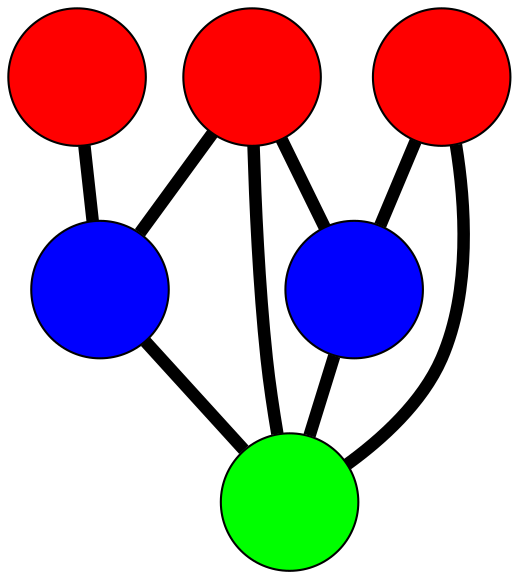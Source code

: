 graph G {
	graph [bb="-169.24,-179.48,186.49,151.8",
		overlap=false,
		sep=0.0,
		splines=true
	];
	node [color=black,
		fixedsize=true,
		fontname="Latin Modern Math",
		fontsize=42,
		height=.92,
		label="\N",
		penwidth=1,
		shape=circle,
		width=.92
	];
	edge [color=black,
		penwidth=6,
		style=bold
	];
	0	 [fillcolor=red,
		height=0.91667,
		label="",
		pos="-46.578,-34.518",
		style=filled,
		width=0.91667];
	3	 [fillcolor=blue,
		height=0.91667,
		label="",
		pos="-47.486,118.8",
		style=filled,
		width=0.91667];
	0 -- 3	 [pos="-46.775,-1.2493 -46.927,24.468 -47.137,59.899 -47.289,85.6"];
	4	 [fillcolor=blue,
		height=0.91667,
		label="",
		pos="68.304,-62.038",
		style=filled,
		width=0.91667];
	0 -- 4	 [pos="-14.271,-42.257 1.3912,-46.009 20.159,-50.504 35.842,-54.261"];
	5	 [fillcolor=green,
		height=0.91667,
		label="",
		pos="8.5122,44.796",
		style=filled,
		width=0.91667];
	0 -- 5	 [pos="-27.619,-7.2225 -22.079,0.75361 -16.024,9.471 -10.482,17.45"];
	1	 [fillcolor=red,
		height=0.91667,
		label="",
		pos="-136.24,79.441",
		style=filled,
		width=0.91667];
	1 -- 3	 [pos="-105.69,92.987 -96.669,96.99 -86.795,101.37 -77.785,105.37"];
	1 -- 5	 [pos="-104.11,71.752 -80.209,66.03 -47.715,58.253 -23.773,52.523"];
	2	 [fillcolor=red,
		height=0.91667,
		label="",
		pos="153.49,-146.48",
		style=filled,
		width=0.91667];
	2 -- 4	 [pos="129.76,-122.96 117.94,-111.25 103.7,-97.13 91.904,-85.434"];
	3 -- 5	 [pos="-27.269,92.085 -22.131,85.294 -16.614,78.002 -11.487,71.227"];
	4 -- 5	 [pos="52.123,-33.127 43.615,-17.925 33.215,0.65681 24.706,15.862"];
}
